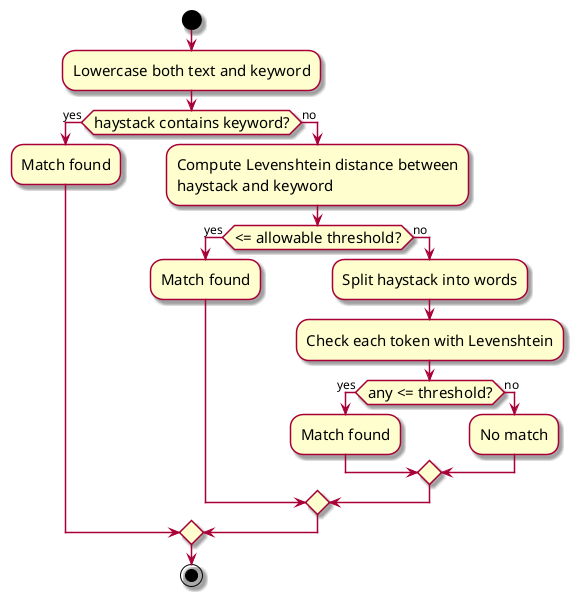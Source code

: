 @startuml
skin rose
skinparam ActivityFontSize 15
skinparam ArrowFontSize 12

start
:Lowercase both text and keyword;
if (haystack contains keyword?) then (yes)
  :Match found;
else (no)
  :Compute Levenshtein distance between\nhaystack and keyword;
  if (<= allowable threshold?) then (yes)
    :Match found;
  else (no)
    :Split haystack into words;
    :Check each token with Levenshtein;
    if (any <= threshold?) then (yes)
      :Match found;
    else (no)
      :No match;
    endif
  endif
endif
stop
@enduml

